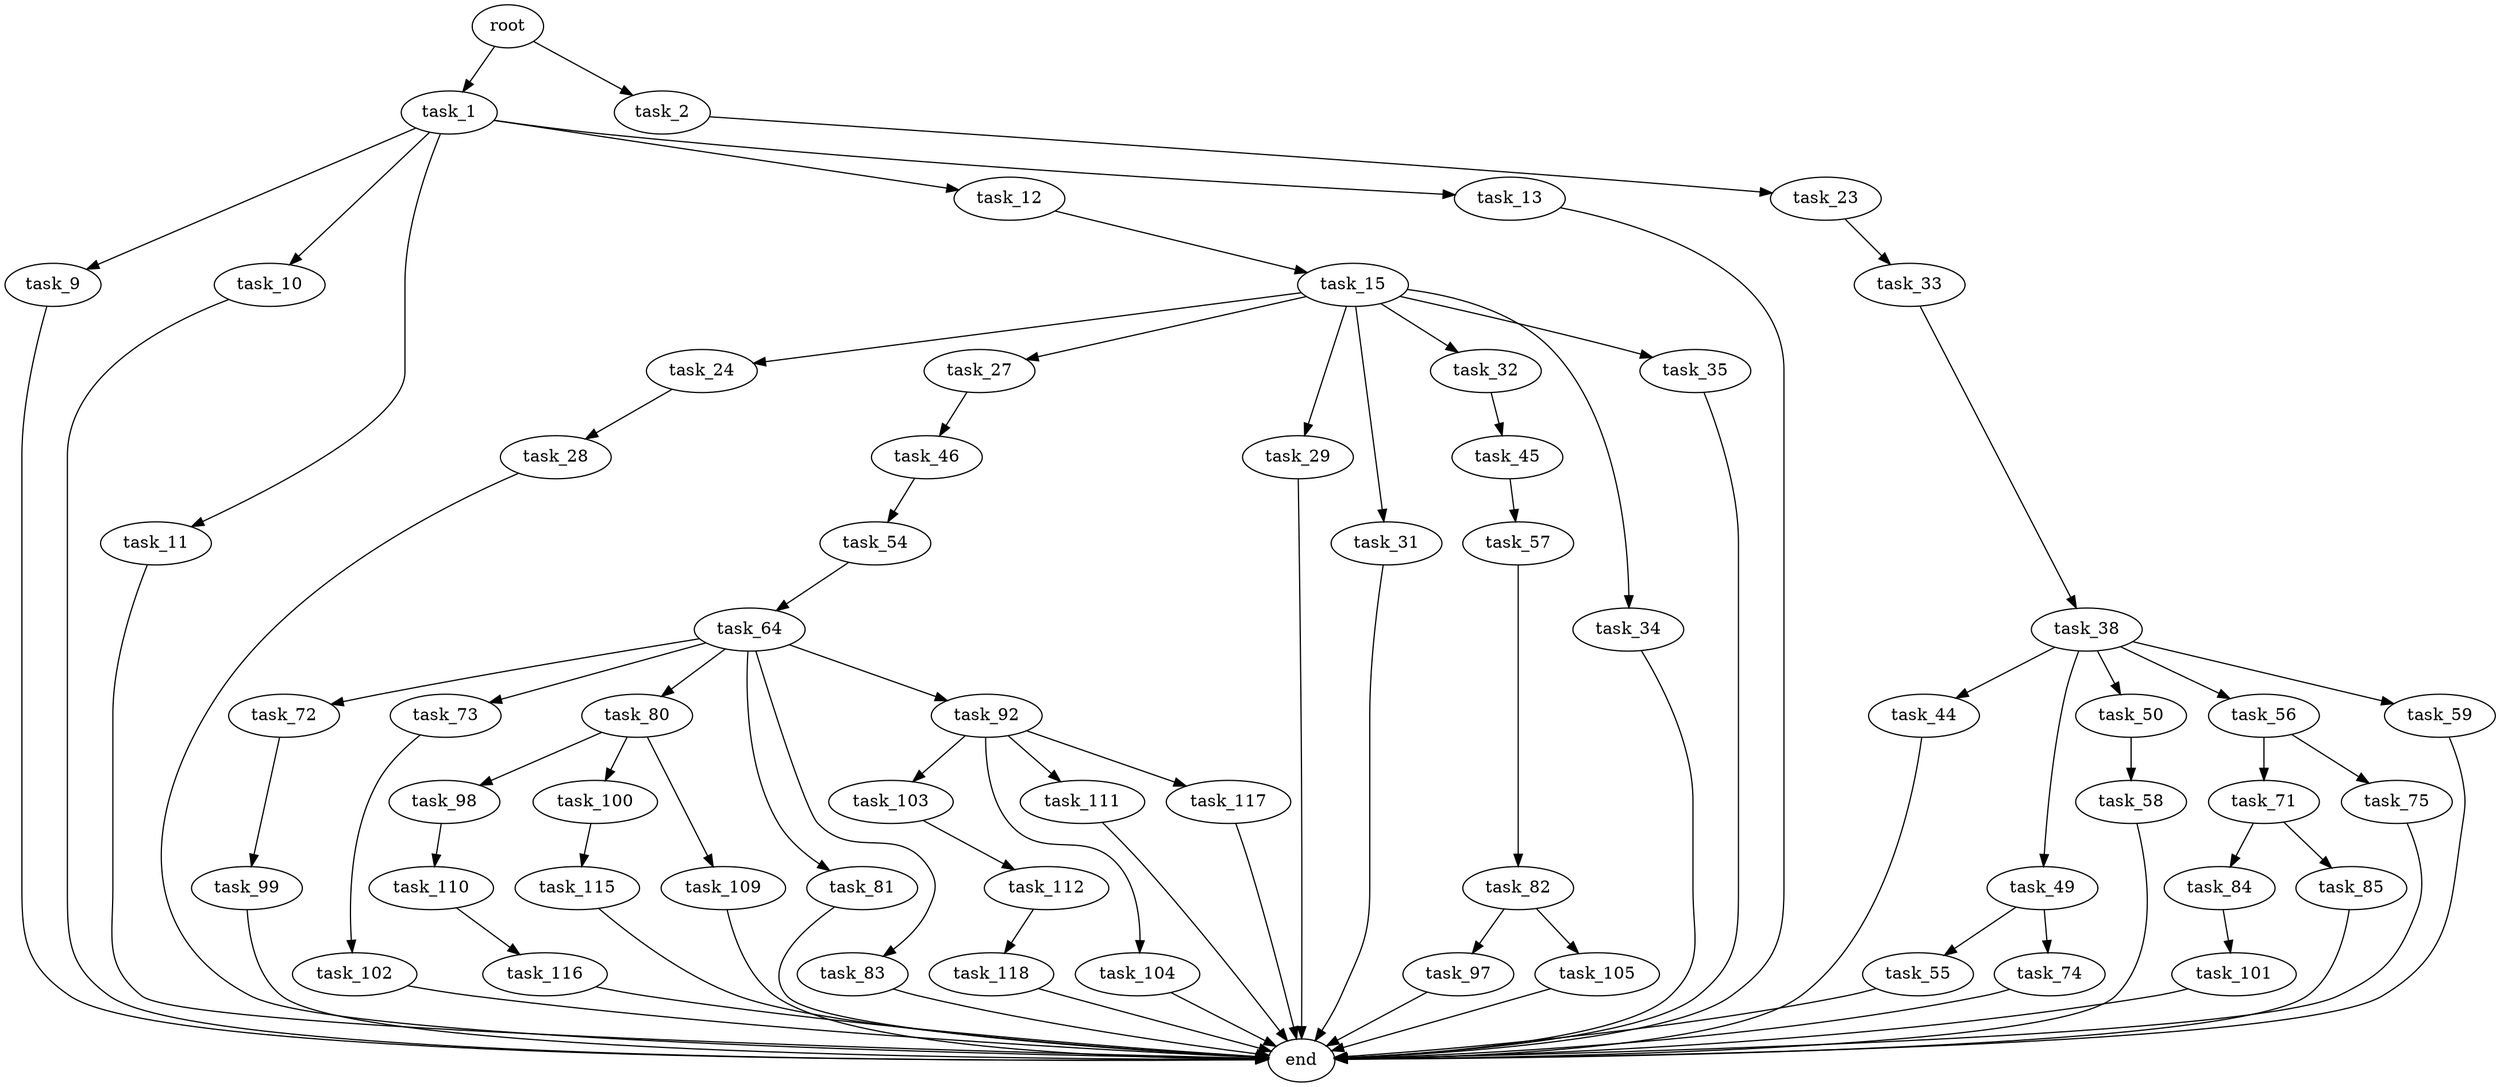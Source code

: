 digraph G {
  root [size="0.000000"];
  task_1 [size="463713356178.000000"];
  task_2 [size="25721828634.000000"];
  task_9 [size="139446943464.000000"];
  task_10 [size="8589934592.000000"];
  task_11 [size="134217728000.000000"];
  task_12 [size="28991029248.000000"];
  task_13 [size="3446879616.000000"];
  task_23 [size="19007313769.000000"];
  end [size="0.000000"];
  task_15 [size="184413528455.000000"];
  task_24 [size="368293445632.000000"];
  task_27 [size="68719476736.000000"];
  task_29 [size="68719476736.000000"];
  task_31 [size="12127313837.000000"];
  task_32 [size="231928233984.000000"];
  task_34 [size="388609917674.000000"];
  task_35 [size="110480576504.000000"];
  task_33 [size="16395620659.000000"];
  task_28 [size="866739968066.000000"];
  task_46 [size="245662590832.000000"];
  task_45 [size="782757789696.000000"];
  task_38 [size="275093289848.000000"];
  task_44 [size="231928233984.000000"];
  task_49 [size="46656776568.000000"];
  task_50 [size="730802891832.000000"];
  task_56 [size="1027410241116.000000"];
  task_59 [size="68719476736.000000"];
  task_57 [size="624444072.000000"];
  task_54 [size="368293445632.000000"];
  task_55 [size="96800628507.000000"];
  task_74 [size="995602698376.000000"];
  task_58 [size="28991029248.000000"];
  task_64 [size="231928233984.000000"];
  task_71 [size="2038669463.000000"];
  task_75 [size="68719476736.000000"];
  task_82 [size="1561517438.000000"];
  task_72 [size="28991029248.000000"];
  task_73 [size="34428474052.000000"];
  task_80 [size="206496915514.000000"];
  task_81 [size="231928233984.000000"];
  task_83 [size="1129920325313.000000"];
  task_92 [size="1077780221851.000000"];
  task_84 [size="193250244876.000000"];
  task_85 [size="231928233984.000000"];
  task_99 [size="134217728000.000000"];
  task_102 [size="5470933694.000000"];
  task_98 [size="936964615388.000000"];
  task_100 [size="368293445632.000000"];
  task_109 [size="134217728000.000000"];
  task_97 [size="134217728000.000000"];
  task_105 [size="221769958309.000000"];
  task_101 [size="1035072718655.000000"];
  task_103 [size="8589934592.000000"];
  task_104 [size="716078588748.000000"];
  task_111 [size="18079118833.000000"];
  task_117 [size="9617690433.000000"];
  task_110 [size="1307852662.000000"];
  task_115 [size="68719476736.000000"];
  task_112 [size="368293445632.000000"];
  task_116 [size="534536738108.000000"];
  task_118 [size="368293445632.000000"];

  root -> task_1 [size="1.000000"];
  root -> task_2 [size="1.000000"];
  task_1 -> task_9 [size="411041792.000000"];
  task_1 -> task_10 [size="411041792.000000"];
  task_1 -> task_11 [size="411041792.000000"];
  task_1 -> task_12 [size="411041792.000000"];
  task_1 -> task_13 [size="411041792.000000"];
  task_2 -> task_23 [size="838860800.000000"];
  task_9 -> end [size="1.000000"];
  task_10 -> end [size="1.000000"];
  task_11 -> end [size="1.000000"];
  task_12 -> task_15 [size="75497472.000000"];
  task_13 -> end [size="1.000000"];
  task_23 -> task_33 [size="838860800.000000"];
  task_15 -> task_24 [size="679477248.000000"];
  task_15 -> task_27 [size="679477248.000000"];
  task_15 -> task_29 [size="679477248.000000"];
  task_15 -> task_31 [size="679477248.000000"];
  task_15 -> task_32 [size="679477248.000000"];
  task_15 -> task_34 [size="679477248.000000"];
  task_15 -> task_35 [size="679477248.000000"];
  task_24 -> task_28 [size="411041792.000000"];
  task_27 -> task_46 [size="134217728.000000"];
  task_29 -> end [size="1.000000"];
  task_31 -> end [size="1.000000"];
  task_32 -> task_45 [size="301989888.000000"];
  task_34 -> end [size="1.000000"];
  task_35 -> end [size="1.000000"];
  task_33 -> task_38 [size="411041792.000000"];
  task_28 -> end [size="1.000000"];
  task_46 -> task_54 [size="301989888.000000"];
  task_45 -> task_57 [size="679477248.000000"];
  task_38 -> task_44 [size="536870912.000000"];
  task_38 -> task_49 [size="536870912.000000"];
  task_38 -> task_50 [size="536870912.000000"];
  task_38 -> task_56 [size="536870912.000000"];
  task_38 -> task_59 [size="536870912.000000"];
  task_44 -> end [size="1.000000"];
  task_49 -> task_55 [size="134217728.000000"];
  task_49 -> task_74 [size="134217728.000000"];
  task_50 -> task_58 [size="536870912.000000"];
  task_56 -> task_71 [size="679477248.000000"];
  task_56 -> task_75 [size="679477248.000000"];
  task_59 -> end [size="1.000000"];
  task_57 -> task_82 [size="75497472.000000"];
  task_54 -> task_64 [size="411041792.000000"];
  task_55 -> end [size="1.000000"];
  task_74 -> end [size="1.000000"];
  task_58 -> end [size="1.000000"];
  task_64 -> task_72 [size="301989888.000000"];
  task_64 -> task_73 [size="301989888.000000"];
  task_64 -> task_80 [size="301989888.000000"];
  task_64 -> task_81 [size="301989888.000000"];
  task_64 -> task_83 [size="301989888.000000"];
  task_64 -> task_92 [size="301989888.000000"];
  task_71 -> task_84 [size="209715200.000000"];
  task_71 -> task_85 [size="209715200.000000"];
  task_75 -> end [size="1.000000"];
  task_82 -> task_97 [size="33554432.000000"];
  task_82 -> task_105 [size="33554432.000000"];
  task_72 -> task_99 [size="75497472.000000"];
  task_73 -> task_102 [size="679477248.000000"];
  task_80 -> task_98 [size="301989888.000000"];
  task_80 -> task_100 [size="301989888.000000"];
  task_80 -> task_109 [size="301989888.000000"];
  task_81 -> end [size="1.000000"];
  task_83 -> end [size="1.000000"];
  task_92 -> task_103 [size="838860800.000000"];
  task_92 -> task_104 [size="838860800.000000"];
  task_92 -> task_111 [size="838860800.000000"];
  task_92 -> task_117 [size="838860800.000000"];
  task_84 -> task_101 [size="134217728.000000"];
  task_85 -> end [size="1.000000"];
  task_99 -> end [size="1.000000"];
  task_102 -> end [size="1.000000"];
  task_98 -> task_110 [size="679477248.000000"];
  task_100 -> task_115 [size="411041792.000000"];
  task_109 -> end [size="1.000000"];
  task_97 -> end [size="1.000000"];
  task_105 -> end [size="1.000000"];
  task_101 -> end [size="1.000000"];
  task_103 -> task_112 [size="33554432.000000"];
  task_104 -> end [size="1.000000"];
  task_111 -> end [size="1.000000"];
  task_117 -> end [size="1.000000"];
  task_110 -> task_116 [size="33554432.000000"];
  task_115 -> end [size="1.000000"];
  task_112 -> task_118 [size="411041792.000000"];
  task_116 -> end [size="1.000000"];
  task_118 -> end [size="1.000000"];
}
